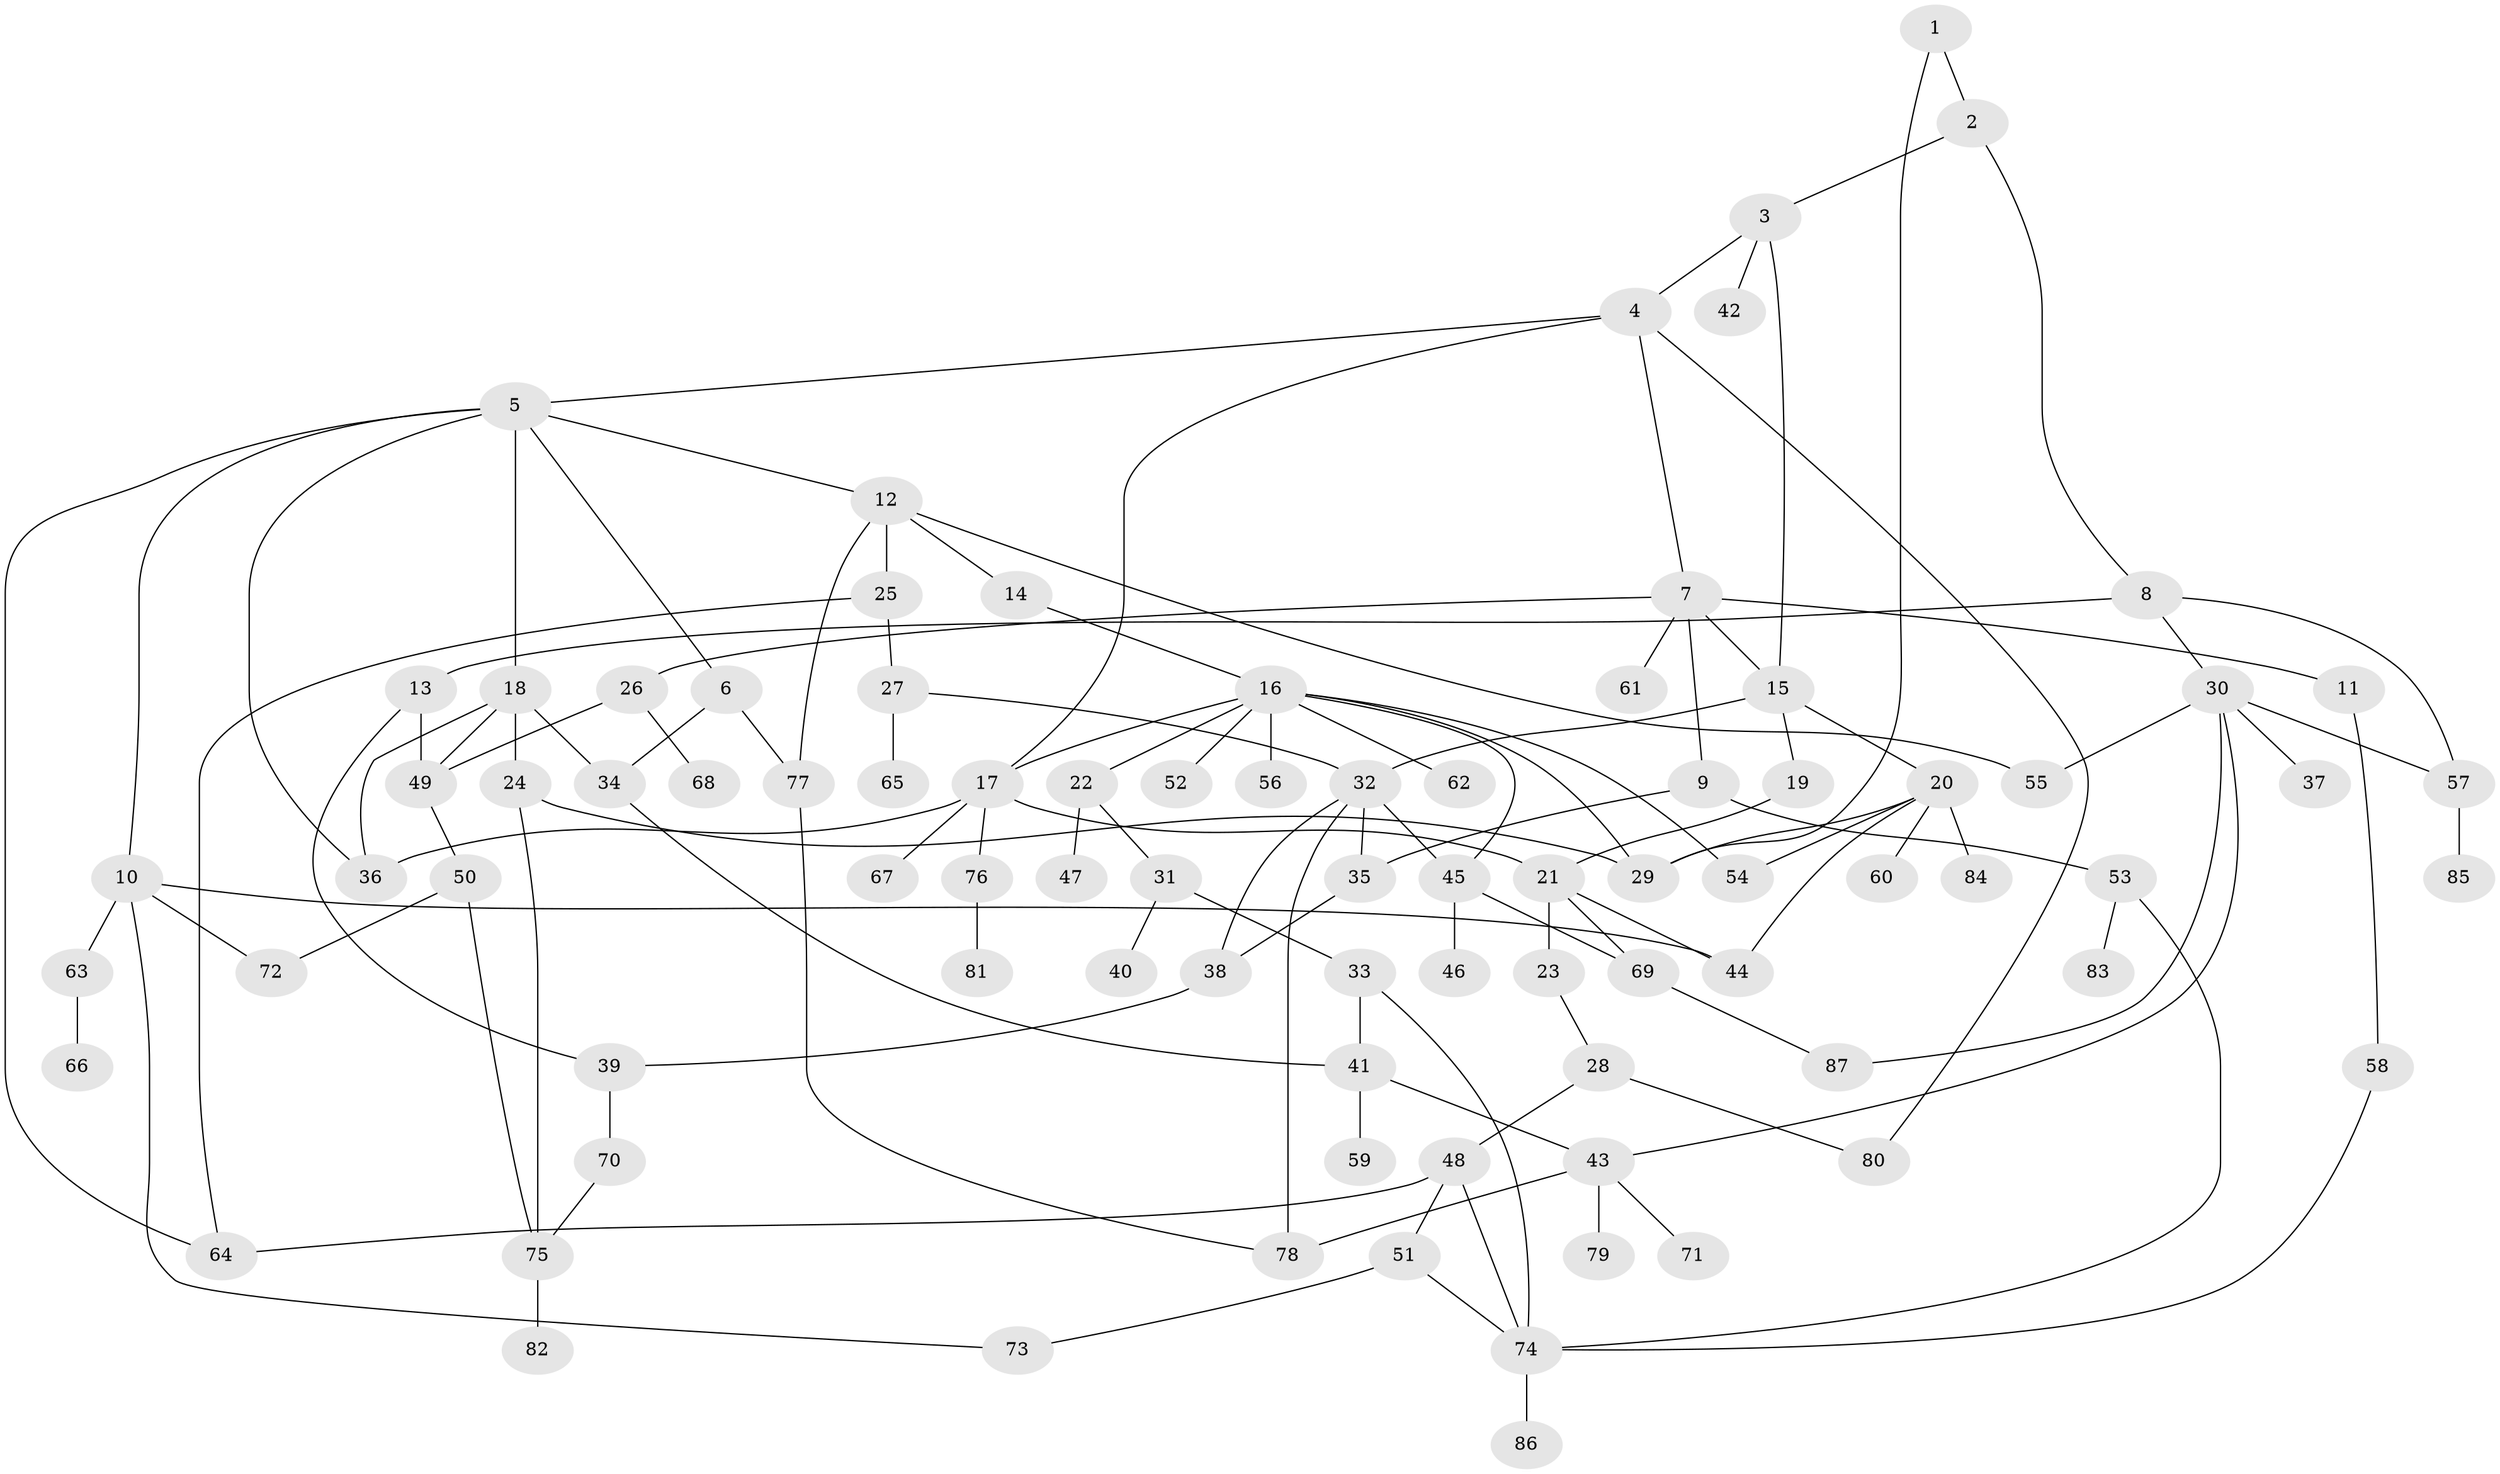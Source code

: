 // coarse degree distribution, {2: 0.11538461538461539, 4: 0.11538461538461539, 10: 0.019230769230769232, 5: 0.15384615384615385, 6: 0.038461538461538464, 1: 0.36538461538461536, 3: 0.15384615384615385, 8: 0.019230769230769232, 11: 0.019230769230769232}
// Generated by graph-tools (version 1.1) at 2025/46/03/04/25 21:46:09]
// undirected, 87 vertices, 125 edges
graph export_dot {
graph [start="1"]
  node [color=gray90,style=filled];
  1;
  2;
  3;
  4;
  5;
  6;
  7;
  8;
  9;
  10;
  11;
  12;
  13;
  14;
  15;
  16;
  17;
  18;
  19;
  20;
  21;
  22;
  23;
  24;
  25;
  26;
  27;
  28;
  29;
  30;
  31;
  32;
  33;
  34;
  35;
  36;
  37;
  38;
  39;
  40;
  41;
  42;
  43;
  44;
  45;
  46;
  47;
  48;
  49;
  50;
  51;
  52;
  53;
  54;
  55;
  56;
  57;
  58;
  59;
  60;
  61;
  62;
  63;
  64;
  65;
  66;
  67;
  68;
  69;
  70;
  71;
  72;
  73;
  74;
  75;
  76;
  77;
  78;
  79;
  80;
  81;
  82;
  83;
  84;
  85;
  86;
  87;
  1 -- 2;
  1 -- 29;
  2 -- 3;
  2 -- 8;
  3 -- 4;
  3 -- 42;
  3 -- 15;
  4 -- 5;
  4 -- 7;
  4 -- 17;
  4 -- 80;
  5 -- 6;
  5 -- 10;
  5 -- 12;
  5 -- 18;
  5 -- 64;
  5 -- 36;
  6 -- 34;
  6 -- 77;
  7 -- 9;
  7 -- 11;
  7 -- 15;
  7 -- 26;
  7 -- 61;
  8 -- 13;
  8 -- 30;
  8 -- 57;
  9 -- 53;
  9 -- 35;
  10 -- 63;
  10 -- 73;
  10 -- 72;
  10 -- 44;
  11 -- 58;
  12 -- 14;
  12 -- 25;
  12 -- 55;
  12 -- 77;
  13 -- 39;
  13 -- 49;
  14 -- 16;
  15 -- 19;
  15 -- 20;
  15 -- 32;
  16 -- 22;
  16 -- 29;
  16 -- 45;
  16 -- 52;
  16 -- 54;
  16 -- 56;
  16 -- 62;
  16 -- 17;
  17 -- 21;
  17 -- 36;
  17 -- 67;
  17 -- 76;
  18 -- 24;
  18 -- 36;
  18 -- 34;
  18 -- 49;
  19 -- 21;
  20 -- 60;
  20 -- 84;
  20 -- 44;
  20 -- 54;
  20 -- 29;
  21 -- 23;
  21 -- 44;
  21 -- 69;
  22 -- 31;
  22 -- 47;
  23 -- 28;
  24 -- 75;
  24 -- 29;
  25 -- 27;
  25 -- 64;
  26 -- 49;
  26 -- 68;
  27 -- 65;
  27 -- 32;
  28 -- 48;
  28 -- 80;
  30 -- 37;
  30 -- 57;
  30 -- 87;
  30 -- 55;
  30 -- 43;
  31 -- 33;
  31 -- 40;
  32 -- 35;
  32 -- 45;
  32 -- 38;
  32 -- 78;
  33 -- 74;
  33 -- 41;
  34 -- 41;
  35 -- 38;
  38 -- 39;
  39 -- 70;
  41 -- 43;
  41 -- 59;
  43 -- 71;
  43 -- 78;
  43 -- 79;
  45 -- 46;
  45 -- 69;
  48 -- 51;
  48 -- 74;
  48 -- 64;
  49 -- 50;
  50 -- 72;
  50 -- 75;
  51 -- 74;
  51 -- 73;
  53 -- 74;
  53 -- 83;
  57 -- 85;
  58 -- 74;
  63 -- 66;
  69 -- 87;
  70 -- 75;
  74 -- 86;
  75 -- 82;
  76 -- 81;
  77 -- 78;
}
